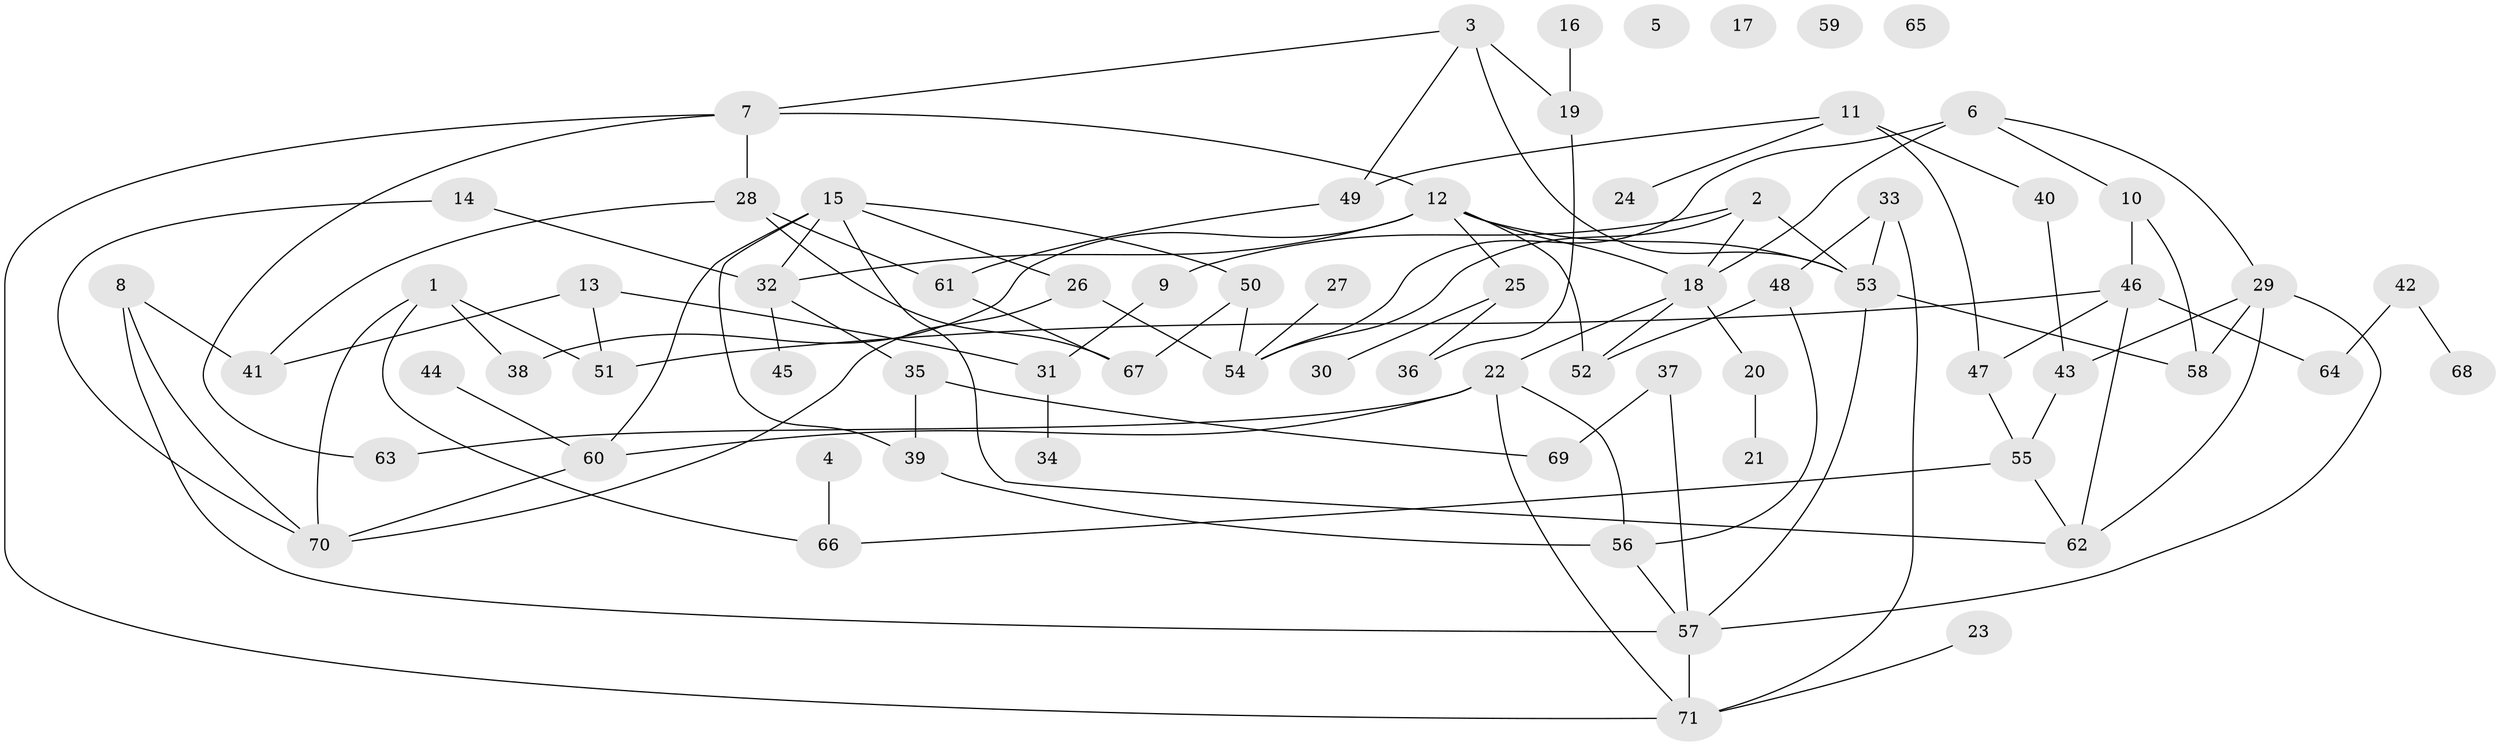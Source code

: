 // coarse degree distribution, {6: 0.11428571428571428, 10: 0.02857142857142857, 9: 0.02857142857142857, 1: 0.2571428571428571, 0: 0.11428571428571428, 8: 0.02857142857142857, 2: 0.11428571428571428, 7: 0.08571428571428572, 3: 0.11428571428571428, 4: 0.08571428571428572, 5: 0.02857142857142857}
// Generated by graph-tools (version 1.1) at 2025/16/03/04/25 18:16:27]
// undirected, 71 vertices, 105 edges
graph export_dot {
graph [start="1"]
  node [color=gray90,style=filled];
  1;
  2;
  3;
  4;
  5;
  6;
  7;
  8;
  9;
  10;
  11;
  12;
  13;
  14;
  15;
  16;
  17;
  18;
  19;
  20;
  21;
  22;
  23;
  24;
  25;
  26;
  27;
  28;
  29;
  30;
  31;
  32;
  33;
  34;
  35;
  36;
  37;
  38;
  39;
  40;
  41;
  42;
  43;
  44;
  45;
  46;
  47;
  48;
  49;
  50;
  51;
  52;
  53;
  54;
  55;
  56;
  57;
  58;
  59;
  60;
  61;
  62;
  63;
  64;
  65;
  66;
  67;
  68;
  69;
  70;
  71;
  1 -- 38;
  1 -- 51;
  1 -- 66;
  1 -- 70;
  2 -- 9;
  2 -- 18;
  2 -- 53;
  2 -- 54;
  3 -- 7;
  3 -- 19;
  3 -- 49;
  3 -- 53;
  4 -- 66;
  6 -- 10;
  6 -- 18;
  6 -- 29;
  6 -- 54;
  7 -- 12;
  7 -- 28;
  7 -- 63;
  7 -- 71;
  8 -- 41;
  8 -- 57;
  8 -- 70;
  9 -- 31;
  10 -- 46;
  10 -- 58;
  11 -- 24;
  11 -- 40;
  11 -- 47;
  11 -- 49;
  12 -- 18;
  12 -- 25;
  12 -- 32;
  12 -- 38;
  12 -- 52;
  12 -- 53;
  13 -- 31;
  13 -- 41;
  13 -- 51;
  14 -- 32;
  14 -- 70;
  15 -- 26;
  15 -- 32;
  15 -- 39;
  15 -- 50;
  15 -- 60;
  15 -- 62;
  16 -- 19;
  18 -- 20;
  18 -- 22;
  18 -- 52;
  19 -- 36;
  20 -- 21;
  22 -- 56;
  22 -- 60;
  22 -- 63;
  22 -- 71;
  23 -- 71;
  25 -- 30;
  25 -- 36;
  26 -- 54;
  26 -- 70;
  27 -- 54;
  28 -- 41;
  28 -- 61;
  28 -- 67;
  29 -- 43;
  29 -- 57;
  29 -- 58;
  29 -- 62;
  31 -- 34;
  32 -- 35;
  32 -- 45;
  33 -- 48;
  33 -- 53;
  33 -- 71;
  35 -- 39;
  35 -- 69;
  37 -- 57;
  37 -- 69;
  39 -- 56;
  40 -- 43;
  42 -- 64;
  42 -- 68;
  43 -- 55;
  44 -- 60;
  46 -- 47;
  46 -- 51;
  46 -- 62;
  46 -- 64;
  47 -- 55;
  48 -- 52;
  48 -- 56;
  49 -- 61;
  50 -- 54;
  50 -- 67;
  53 -- 57;
  53 -- 58;
  55 -- 62;
  55 -- 66;
  56 -- 57;
  57 -- 71;
  60 -- 70;
  61 -- 67;
}

